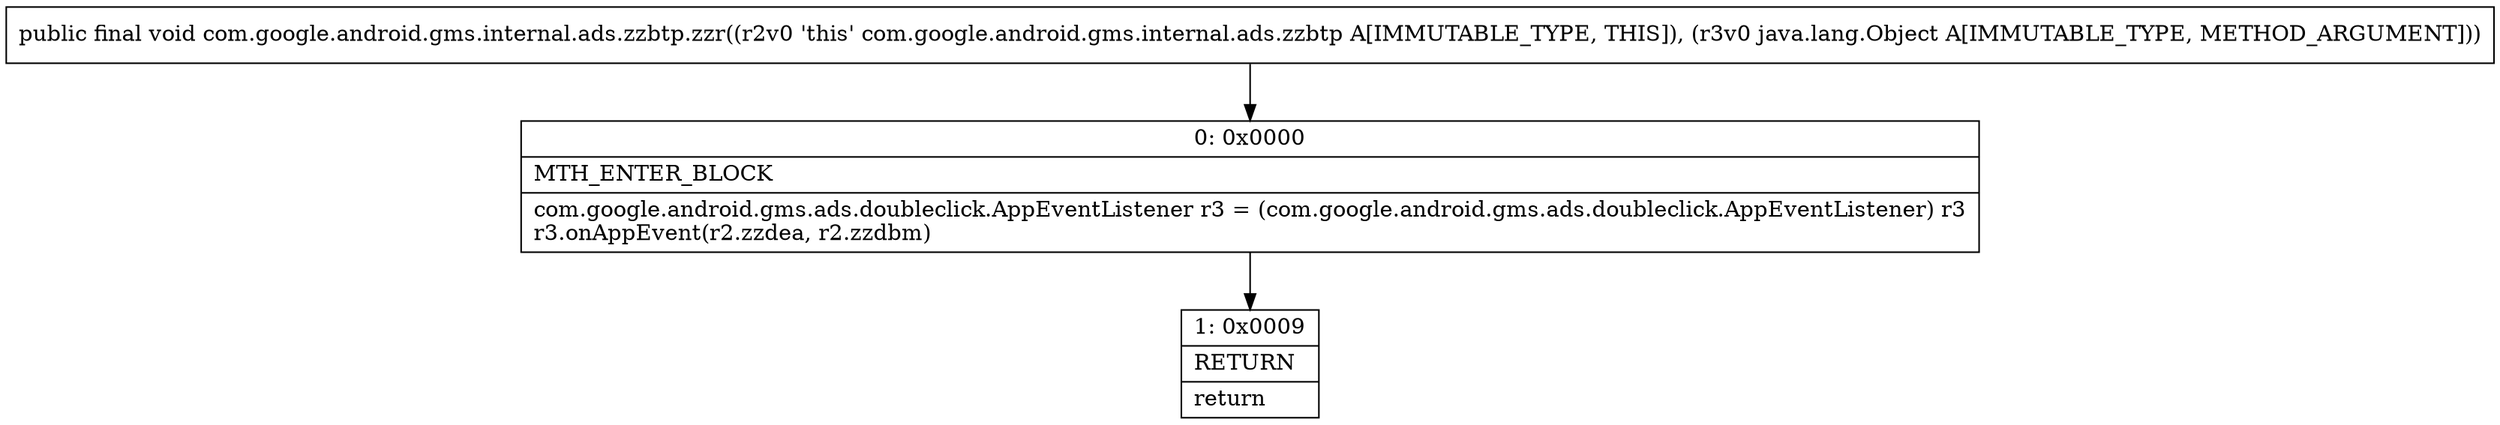 digraph "CFG forcom.google.android.gms.internal.ads.zzbtp.zzr(Ljava\/lang\/Object;)V" {
Node_0 [shape=record,label="{0\:\ 0x0000|MTH_ENTER_BLOCK\l|com.google.android.gms.ads.doubleclick.AppEventListener r3 = (com.google.android.gms.ads.doubleclick.AppEventListener) r3\lr3.onAppEvent(r2.zzdea, r2.zzdbm)\l}"];
Node_1 [shape=record,label="{1\:\ 0x0009|RETURN\l|return\l}"];
MethodNode[shape=record,label="{public final void com.google.android.gms.internal.ads.zzbtp.zzr((r2v0 'this' com.google.android.gms.internal.ads.zzbtp A[IMMUTABLE_TYPE, THIS]), (r3v0 java.lang.Object A[IMMUTABLE_TYPE, METHOD_ARGUMENT])) }"];
MethodNode -> Node_0;
Node_0 -> Node_1;
}

